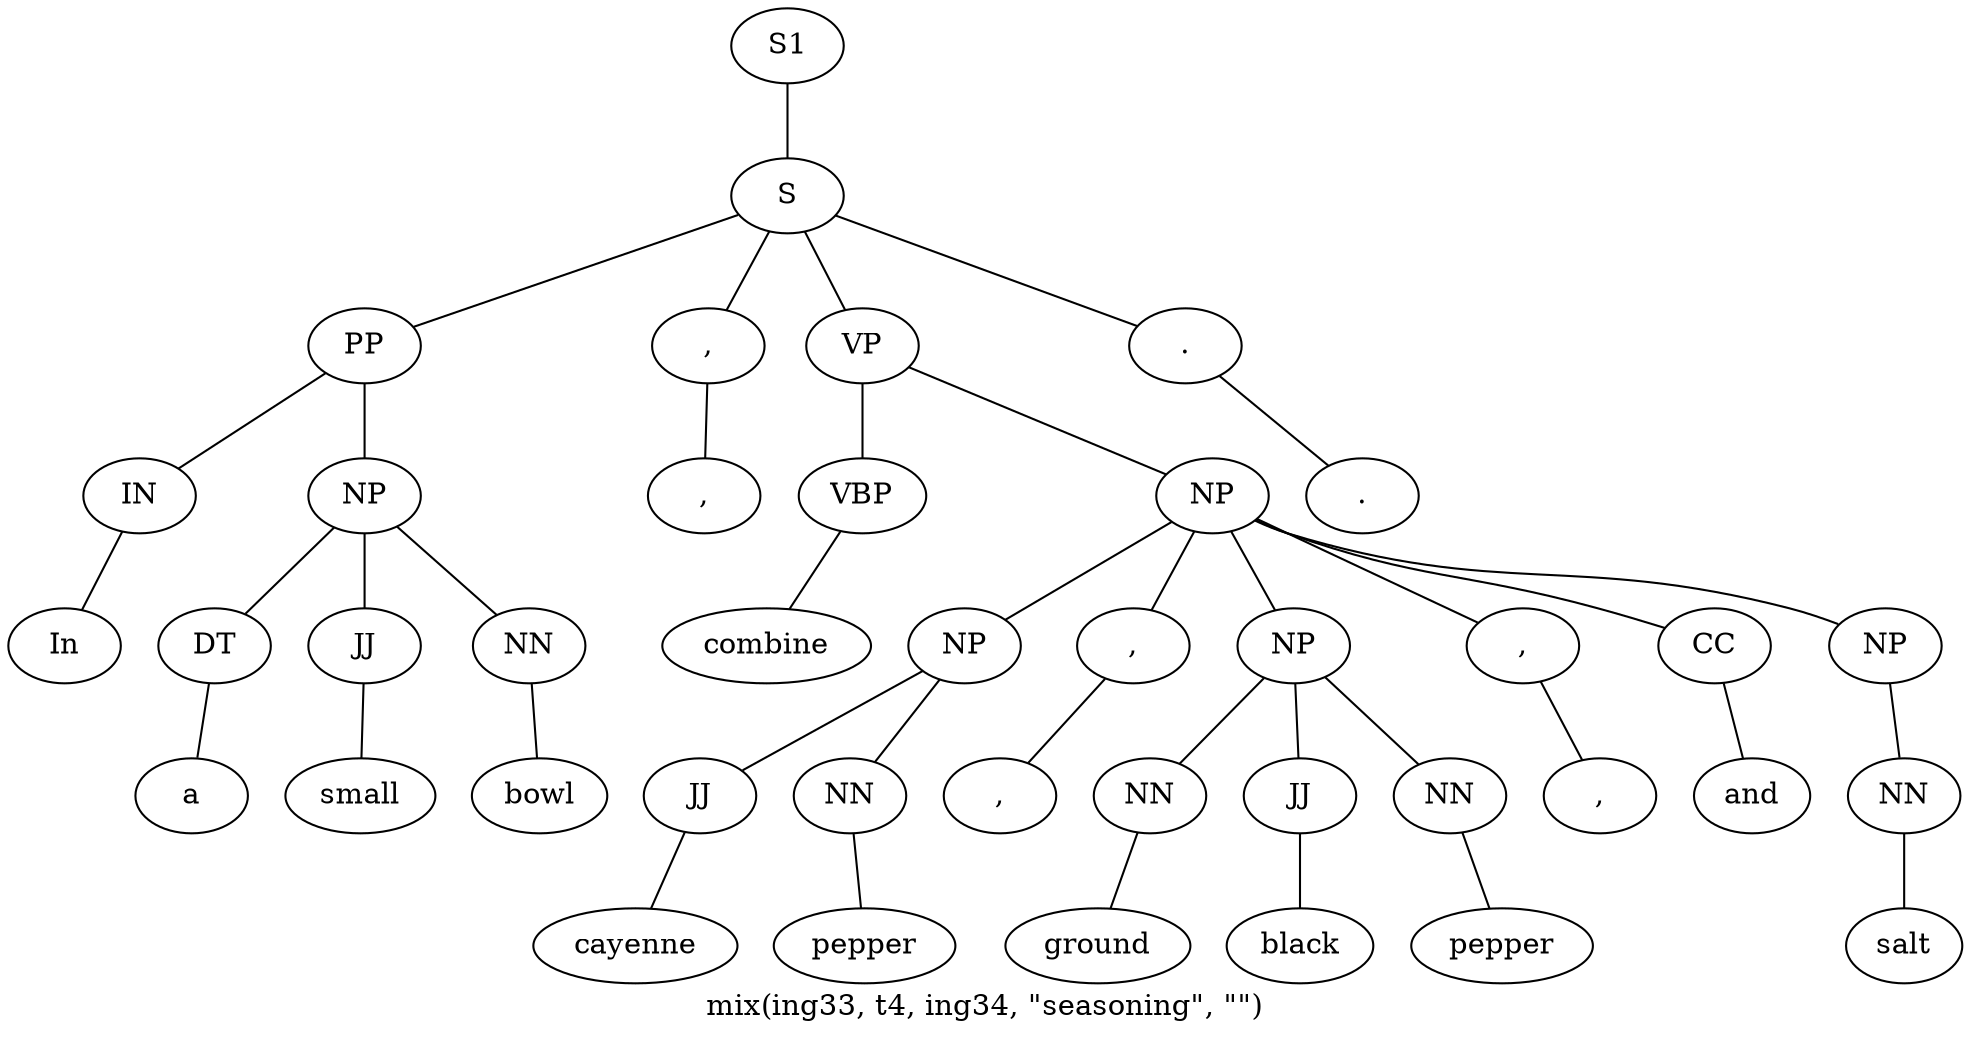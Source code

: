 graph SyntaxGraph {
	label = "mix(ing33, t4, ing34, \"seasoning\", \"\")";
	Node0 [label="S1"];
	Node1 [label="S"];
	Node2 [label="PP"];
	Node3 [label="IN"];
	Node4 [label="In"];
	Node5 [label="NP"];
	Node6 [label="DT"];
	Node7 [label="a"];
	Node8 [label="JJ"];
	Node9 [label="small"];
	Node10 [label="NN"];
	Node11 [label="bowl"];
	Node12 [label=","];
	Node13 [label=","];
	Node14 [label="VP"];
	Node15 [label="VBP"];
	Node16 [label="combine"];
	Node17 [label="NP"];
	Node18 [label="NP"];
	Node19 [label="JJ"];
	Node20 [label="cayenne"];
	Node21 [label="NN"];
	Node22 [label="pepper"];
	Node23 [label=","];
	Node24 [label=","];
	Node25 [label="NP"];
	Node26 [label="NN"];
	Node27 [label="ground"];
	Node28 [label="JJ"];
	Node29 [label="black"];
	Node30 [label="NN"];
	Node31 [label="pepper"];
	Node32 [label=","];
	Node33 [label=","];
	Node34 [label="CC"];
	Node35 [label="and"];
	Node36 [label="NP"];
	Node37 [label="NN"];
	Node38 [label="salt"];
	Node39 [label="."];
	Node40 [label="."];

	Node0 -- Node1;
	Node1 -- Node2;
	Node1 -- Node12;
	Node1 -- Node14;
	Node1 -- Node39;
	Node2 -- Node3;
	Node2 -- Node5;
	Node3 -- Node4;
	Node5 -- Node6;
	Node5 -- Node8;
	Node5 -- Node10;
	Node6 -- Node7;
	Node8 -- Node9;
	Node10 -- Node11;
	Node12 -- Node13;
	Node14 -- Node15;
	Node14 -- Node17;
	Node15 -- Node16;
	Node17 -- Node18;
	Node17 -- Node23;
	Node17 -- Node25;
	Node17 -- Node32;
	Node17 -- Node34;
	Node17 -- Node36;
	Node18 -- Node19;
	Node18 -- Node21;
	Node19 -- Node20;
	Node21 -- Node22;
	Node23 -- Node24;
	Node25 -- Node26;
	Node25 -- Node28;
	Node25 -- Node30;
	Node26 -- Node27;
	Node28 -- Node29;
	Node30 -- Node31;
	Node32 -- Node33;
	Node34 -- Node35;
	Node36 -- Node37;
	Node37 -- Node38;
	Node39 -- Node40;
}